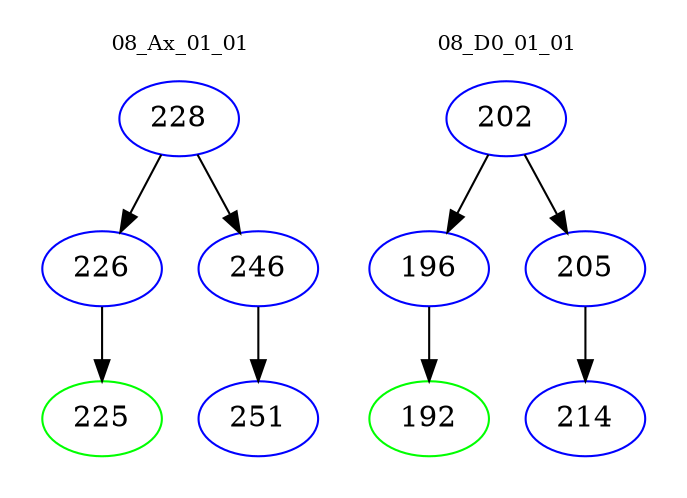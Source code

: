 digraph{
subgraph cluster_0 {
color = white
label = "08_Ax_01_01";
fontsize=10;
T0_228 [label="228", color="blue"]
T0_228 -> T0_226 [color="black"]
T0_226 [label="226", color="blue"]
T0_226 -> T0_225 [color="black"]
T0_225 [label="225", color="green"]
T0_228 -> T0_246 [color="black"]
T0_246 [label="246", color="blue"]
T0_246 -> T0_251 [color="black"]
T0_251 [label="251", color="blue"]
}
subgraph cluster_1 {
color = white
label = "08_D0_01_01";
fontsize=10;
T1_202 [label="202", color="blue"]
T1_202 -> T1_196 [color="black"]
T1_196 [label="196", color="blue"]
T1_196 -> T1_192 [color="black"]
T1_192 [label="192", color="green"]
T1_202 -> T1_205 [color="black"]
T1_205 [label="205", color="blue"]
T1_205 -> T1_214 [color="black"]
T1_214 [label="214", color="blue"]
}
}
